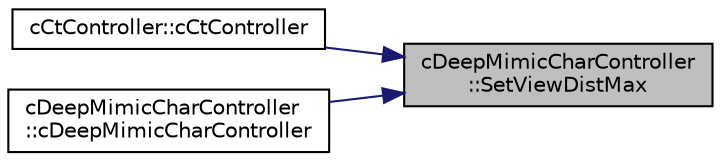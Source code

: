 digraph "cDeepMimicCharController::SetViewDistMax"
{
 // LATEX_PDF_SIZE
  edge [fontname="Helvetica",fontsize="10",labelfontname="Helvetica",labelfontsize="10"];
  node [fontname="Helvetica",fontsize="10",shape=record];
  rankdir="RL";
  Node1 [label="cDeepMimicCharController\l::SetViewDistMax",height=0.2,width=0.4,color="black", fillcolor="grey75", style="filled", fontcolor="black",tooltip=" "];
  Node1 -> Node2 [dir="back",color="midnightblue",fontsize="10",style="solid",fontname="Helvetica"];
  Node2 [label="cCtController::cCtController",height=0.2,width=0.4,color="black", fillcolor="white", style="filled",URL="$classc_ct_controller.html#a40fe0785b0f9590e389075ae631c011d",tooltip=" "];
  Node1 -> Node3 [dir="back",color="midnightblue",fontsize="10",style="solid",fontname="Helvetica"];
  Node3 [label="cDeepMimicCharController\l::cDeepMimicCharController",height=0.2,width=0.4,color="black", fillcolor="white", style="filled",URL="$classc_deep_mimic_char_controller.html#a533cafcc6b481095c32961d7fda59bbf",tooltip=" "];
}
